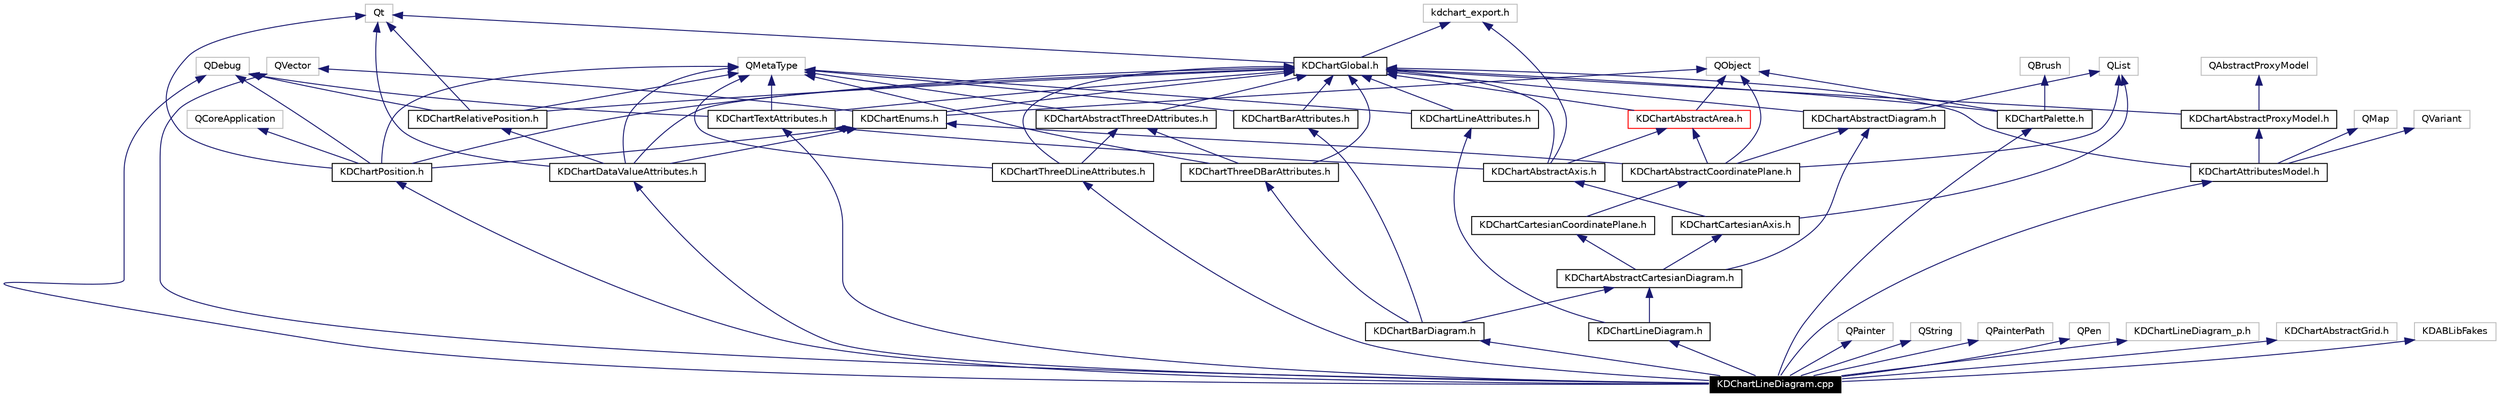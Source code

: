 digraph G
{
  edge [fontname="Helvetica",fontsize=10,labelfontname="Helvetica",labelfontsize=10];
  node [fontname="Helvetica",fontsize=10,shape=record];
  Node2040 [label="KDChartLineDiagram.cpp",height=0.2,width=0.4,color="white", fillcolor="black", style="filled" fontcolor="white"];
  Node2041 -> Node2040 [dir=back,color="midnightblue",fontsize=10,style="solid",fontname="Helvetica"];
  Node2041 [label="QDebug",height=0.2,width=0.4,color="grey75"];
  Node2042 -> Node2040 [dir=back,color="midnightblue",fontsize=10,style="solid",fontname="Helvetica"];
  Node2042 [label="QPainter",height=0.2,width=0.4,color="grey75"];
  Node2043 -> Node2040 [dir=back,color="midnightblue",fontsize=10,style="solid",fontname="Helvetica"];
  Node2043 [label="QString",height=0.2,width=0.4,color="grey75"];
  Node2044 -> Node2040 [dir=back,color="midnightblue",fontsize=10,style="solid",fontname="Helvetica"];
  Node2044 [label="QPainterPath",height=0.2,width=0.4,color="grey75"];
  Node2045 -> Node2040 [dir=back,color="midnightblue",fontsize=10,style="solid",fontname="Helvetica"];
  Node2045 [label="QPen",height=0.2,width=0.4,color="grey75"];
  Node2046 -> Node2040 [dir=back,color="midnightblue",fontsize=10,style="solid",fontname="Helvetica"];
  Node2046 [label="QVector",height=0.2,width=0.4,color="grey75"];
  Node2047 -> Node2040 [dir=back,color="midnightblue",fontsize=10,style="solid",fontname="Helvetica"];
  Node2047 [label="KDChartLineDiagram.h",height=0.2,width=0.4,color="black",URL="$_k_d_chart_line_diagram_8h.html"];
  Node2048 -> Node2047 [dir=back,color="midnightblue",fontsize=10,style="solid",fontname="Helvetica"];
  Node2048 [label="KDChartAbstractCartesianDiagram.h",height=0.2,width=0.4,color="black",URL="$_k_d_chart_abstract_cartesian_diagram_8h.html"];
  Node2049 -> Node2048 [dir=back,color="midnightblue",fontsize=10,style="solid",fontname="Helvetica"];
  Node2049 [label="KDChartCartesianCoordinatePlane.h",height=0.2,width=0.4,color="black",URL="$_k_d_chart_cartesian_coordinate_plane_8h.html"];
  Node2050 -> Node2049 [dir=back,color="midnightblue",fontsize=10,style="solid",fontname="Helvetica"];
  Node2050 [label="KDChartAbstractCoordinatePlane.h",height=0.2,width=0.4,color="black",URL="$_k_d_chart_abstract_coordinate_plane_8h.html"];
  Node2051 -> Node2050 [dir=back,color="midnightblue",fontsize=10,style="solid",fontname="Helvetica"];
  Node2051 [label="QObject",height=0.2,width=0.4,color="grey75"];
  Node2052 -> Node2050 [dir=back,color="midnightblue",fontsize=10,style="solid",fontname="Helvetica"];
  Node2052 [label="QList",height=0.2,width=0.4,color="grey75"];
  Node2053 -> Node2050 [dir=back,color="midnightblue",fontsize=10,style="solid",fontname="Helvetica"];
  Node2053 [label="KDChartAbstractArea.h",height=0.2,width=0.4,color="red",URL="$_k_d_chart_abstract_area_8h.html"];
  Node2051 -> Node2053 [dir=back,color="midnightblue",fontsize=10,style="solid",fontname="Helvetica"];
  Node2054 -> Node2053 [dir=back,color="midnightblue",fontsize=10,style="solid",fontname="Helvetica"];
  Node2054 [label="KDChartGlobal.h",height=0.2,width=0.4,color="black",URL="$_k_d_chart_global_8h.html"];
  Node2056 -> Node2054 [dir=back,color="midnightblue",fontsize=10,style="solid",fontname="Helvetica"];
  Node2056 [label="kdchart_export.h",height=0.2,width=0.4,color="grey75"];
  Node2059 -> Node2054 [dir=back,color="midnightblue",fontsize=10,style="solid",fontname="Helvetica"];
  Node2059 [label="Qt",height=0.2,width=0.4,color="grey75"];
  Node2077 -> Node2050 [dir=back,color="midnightblue",fontsize=10,style="solid",fontname="Helvetica"];
  Node2077 [label="KDChartAbstractDiagram.h",height=0.2,width=0.4,color="black",URL="$_k_d_chart_abstract_diagram_8h.html"];
  Node2052 -> Node2077 [dir=back,color="midnightblue",fontsize=10,style="solid",fontname="Helvetica"];
  Node2054 -> Node2077 [dir=back,color="midnightblue",fontsize=10,style="solid",fontname="Helvetica"];
  Node2074 -> Node2050 [dir=back,color="midnightblue",fontsize=10,style="solid",fontname="Helvetica"];
  Node2074 [label="KDChartEnums.h",height=0.2,width=0.4,color="black",URL="$_k_d_chart_enums_8h.html"];
  Node2054 -> Node2074 [dir=back,color="midnightblue",fontsize=10,style="solid",fontname="Helvetica"];
  Node2051 -> Node2074 [dir=back,color="midnightblue",fontsize=10,style="solid",fontname="Helvetica"];
  Node2046 -> Node2074 [dir=back,color="midnightblue",fontsize=10,style="solid",fontname="Helvetica"];
  Node2077 -> Node2048 [dir=back,color="midnightblue",fontsize=10,style="solid",fontname="Helvetica"];
  Node2079 -> Node2048 [dir=back,color="midnightblue",fontsize=10,style="solid",fontname="Helvetica"];
  Node2079 [label="KDChartCartesianAxis.h",height=0.2,width=0.4,color="black",URL="$_k_d_chart_cartesian_axis_8h.html"];
  Node2052 -> Node2079 [dir=back,color="midnightblue",fontsize=10,style="solid",fontname="Helvetica"];
  Node2080 -> Node2079 [dir=back,color="midnightblue",fontsize=10,style="solid",fontname="Helvetica"];
  Node2080 [label="KDChartAbstractAxis.h",height=0.2,width=0.4,color="black",URL="$_k_d_chart_abstract_axis_8h.html"];
  Node2056 -> Node2080 [dir=back,color="midnightblue",fontsize=10,style="solid",fontname="Helvetica"];
  Node2054 -> Node2080 [dir=back,color="midnightblue",fontsize=10,style="solid",fontname="Helvetica"];
  Node2053 -> Node2080 [dir=back,color="midnightblue",fontsize=10,style="solid",fontname="Helvetica"];
  Node2070 -> Node2080 [dir=back,color="midnightblue",fontsize=10,style="solid",fontname="Helvetica"];
  Node2070 [label="KDChartTextAttributes.h",height=0.2,width=0.4,color="black",URL="$_k_d_chart_text_attributes_8h.html"];
  Node2041 -> Node2070 [dir=back,color="midnightblue",fontsize=10,style="solid",fontname="Helvetica"];
  Node2071 -> Node2070 [dir=back,color="midnightblue",fontsize=10,style="solid",fontname="Helvetica"];
  Node2071 [label="QMetaType",height=0.2,width=0.4,color="grey75"];
  Node2054 -> Node2070 [dir=back,color="midnightblue",fontsize=10,style="solid",fontname="Helvetica"];
  Node2081 -> Node2047 [dir=back,color="midnightblue",fontsize=10,style="solid",fontname="Helvetica"];
  Node2081 [label="KDChartLineAttributes.h",height=0.2,width=0.4,color="black",URL="$_k_d_chart_line_attributes_8h.html"];
  Node2071 -> Node2081 [dir=back,color="midnightblue",fontsize=10,style="solid",fontname="Helvetica"];
  Node2054 -> Node2081 [dir=back,color="midnightblue",fontsize=10,style="solid",fontname="Helvetica"];
  Node2082 -> Node2040 [dir=back,color="midnightblue",fontsize=10,style="solid",fontname="Helvetica"];
  Node2082 [label="KDChartLineDiagram_p.h",height=0.2,width=0.4,color="grey75"];
  Node2083 -> Node2040 [dir=back,color="midnightblue",fontsize=10,style="solid",fontname="Helvetica"];
  Node2083 [label="KDChartBarDiagram.h",height=0.2,width=0.4,color="black",URL="$_k_d_chart_bar_diagram_8h.html"];
  Node2048 -> Node2083 [dir=back,color="midnightblue",fontsize=10,style="solid",fontname="Helvetica"];
  Node2084 -> Node2083 [dir=back,color="midnightblue",fontsize=10,style="solid",fontname="Helvetica"];
  Node2084 [label="KDChartBarAttributes.h",height=0.2,width=0.4,color="black",URL="$_k_d_chart_bar_attributes_8h.html"];
  Node2071 -> Node2084 [dir=back,color="midnightblue",fontsize=10,style="solid",fontname="Helvetica"];
  Node2054 -> Node2084 [dir=back,color="midnightblue",fontsize=10,style="solid",fontname="Helvetica"];
  Node2085 -> Node2083 [dir=back,color="midnightblue",fontsize=10,style="solid",fontname="Helvetica"];
  Node2085 [label="KDChartThreeDBarAttributes.h",height=0.2,width=0.4,color="black",URL="$_k_d_chart_three_d_bar_attributes_8h.html"];
  Node2071 -> Node2085 [dir=back,color="midnightblue",fontsize=10,style="solid",fontname="Helvetica"];
  Node2086 -> Node2085 [dir=back,color="midnightblue",fontsize=10,style="solid",fontname="Helvetica"];
  Node2086 [label="KDChartAbstractThreeDAttributes.h",height=0.2,width=0.4,color="black",URL="$_k_d_chart_abstract_three_d_attributes_8h.html"];
  Node2071 -> Node2086 [dir=back,color="midnightblue",fontsize=10,style="solid",fontname="Helvetica"];
  Node2054 -> Node2086 [dir=back,color="midnightblue",fontsize=10,style="solid",fontname="Helvetica"];
  Node2054 -> Node2085 [dir=back,color="midnightblue",fontsize=10,style="solid",fontname="Helvetica"];
  Node2087 -> Node2040 [dir=back,color="midnightblue",fontsize=10,style="solid",fontname="Helvetica"];
  Node2087 [label="KDChartPalette.h",height=0.2,width=0.4,color="black",URL="$_k_d_chart_palette_8h.html"];
  Node2051 -> Node2087 [dir=back,color="midnightblue",fontsize=10,style="solid",fontname="Helvetica"];
  Node2065 -> Node2087 [dir=back,color="midnightblue",fontsize=10,style="solid",fontname="Helvetica"];
  Node2065 [label="QBrush",height=0.2,width=0.4,color="grey75"];
  Node2054 -> Node2087 [dir=back,color="midnightblue",fontsize=10,style="solid",fontname="Helvetica"];
  Node2088 -> Node2040 [dir=back,color="midnightblue",fontsize=10,style="solid",fontname="Helvetica"];
  Node2088 [label="KDChartPosition.h",height=0.2,width=0.4,color="black",URL="$_k_d_chart_position_8h.html"];
  Node2041 -> Node2088 [dir=back,color="midnightblue",fontsize=10,style="solid",fontname="Helvetica"];
  Node2059 -> Node2088 [dir=back,color="midnightblue",fontsize=10,style="solid",fontname="Helvetica"];
  Node2071 -> Node2088 [dir=back,color="midnightblue",fontsize=10,style="solid",fontname="Helvetica"];
  Node2089 -> Node2088 [dir=back,color="midnightblue",fontsize=10,style="solid",fontname="Helvetica"];
  Node2089 [label="QCoreApplication",height=0.2,width=0.4,color="grey75"];
  Node2054 -> Node2088 [dir=back,color="midnightblue",fontsize=10,style="solid",fontname="Helvetica"];
  Node2074 -> Node2088 [dir=back,color="midnightblue",fontsize=10,style="solid",fontname="Helvetica"];
  Node2070 -> Node2040 [dir=back,color="midnightblue",fontsize=10,style="solid",fontname="Helvetica"];
  Node2090 -> Node2040 [dir=back,color="midnightblue",fontsize=10,style="solid",fontname="Helvetica"];
  Node2090 [label="KDChartThreeDLineAttributes.h",height=0.2,width=0.4,color="black",URL="$_k_d_chart_three_d_line_attributes_8h.html"];
  Node2071 -> Node2090 [dir=back,color="midnightblue",fontsize=10,style="solid",fontname="Helvetica"];
  Node2086 -> Node2090 [dir=back,color="midnightblue",fontsize=10,style="solid",fontname="Helvetica"];
  Node2054 -> Node2090 [dir=back,color="midnightblue",fontsize=10,style="solid",fontname="Helvetica"];
  Node2091 -> Node2040 [dir=back,color="midnightblue",fontsize=10,style="solid",fontname="Helvetica"];
  Node2091 [label="KDChartAttributesModel.h",height=0.2,width=0.4,color="black",URL="$_k_d_chart_attributes_model_8h.html"];
  Node2092 -> Node2091 [dir=back,color="midnightblue",fontsize=10,style="solid",fontname="Helvetica"];
  Node2092 [label="KDChartAbstractProxyModel.h",height=0.2,width=0.4,color="black",URL="$_k_d_chart_abstract_proxy_model_8h.html"];
  Node2093 -> Node2092 [dir=back,color="midnightblue",fontsize=10,style="solid",fontname="Helvetica"];
  Node2093 [label="QAbstractProxyModel",height=0.2,width=0.4,color="grey75"];
  Node2054 -> Node2092 [dir=back,color="midnightblue",fontsize=10,style="solid",fontname="Helvetica"];
  Node2094 -> Node2091 [dir=back,color="midnightblue",fontsize=10,style="solid",fontname="Helvetica"];
  Node2094 [label="QMap",height=0.2,width=0.4,color="grey75"];
  Node2095 -> Node2091 [dir=back,color="midnightblue",fontsize=10,style="solid",fontname="Helvetica"];
  Node2095 [label="QVariant",height=0.2,width=0.4,color="grey75"];
  Node2054 -> Node2091 [dir=back,color="midnightblue",fontsize=10,style="solid",fontname="Helvetica"];
  Node2096 -> Node2040 [dir=back,color="midnightblue",fontsize=10,style="solid",fontname="Helvetica"];
  Node2096 [label="KDChartAbstractGrid.h",height=0.2,width=0.4,color="grey75"];
  Node2097 -> Node2040 [dir=back,color="midnightblue",fontsize=10,style="solid",fontname="Helvetica"];
  Node2097 [label="KDChartDataValueAttributes.h",height=0.2,width=0.4,color="black",URL="$_k_d_chart_data_value_attributes_8h.html"];
  Node2059 -> Node2097 [dir=back,color="midnightblue",fontsize=10,style="solid",fontname="Helvetica"];
  Node2071 -> Node2097 [dir=back,color="midnightblue",fontsize=10,style="solid",fontname="Helvetica"];
  Node2054 -> Node2097 [dir=back,color="midnightblue",fontsize=10,style="solid",fontname="Helvetica"];
  Node2074 -> Node2097 [dir=back,color="midnightblue",fontsize=10,style="solid",fontname="Helvetica"];
  Node2076 -> Node2097 [dir=back,color="midnightblue",fontsize=10,style="solid",fontname="Helvetica"];
  Node2076 [label="KDChartRelativePosition.h",height=0.2,width=0.4,color="black",URL="$_k_d_chart_relative_position_8h.html"];
  Node2041 -> Node2076 [dir=back,color="midnightblue",fontsize=10,style="solid",fontname="Helvetica"];
  Node2071 -> Node2076 [dir=back,color="midnightblue",fontsize=10,style="solid",fontname="Helvetica"];
  Node2059 -> Node2076 [dir=back,color="midnightblue",fontsize=10,style="solid",fontname="Helvetica"];
  Node2054 -> Node2076 [dir=back,color="midnightblue",fontsize=10,style="solid",fontname="Helvetica"];
  Node2098 -> Node2040 [dir=back,color="midnightblue",fontsize=10,style="solid",fontname="Helvetica"];
  Node2098 [label="KDABLibFakes",height=0.2,width=0.4,color="grey75"];
}
